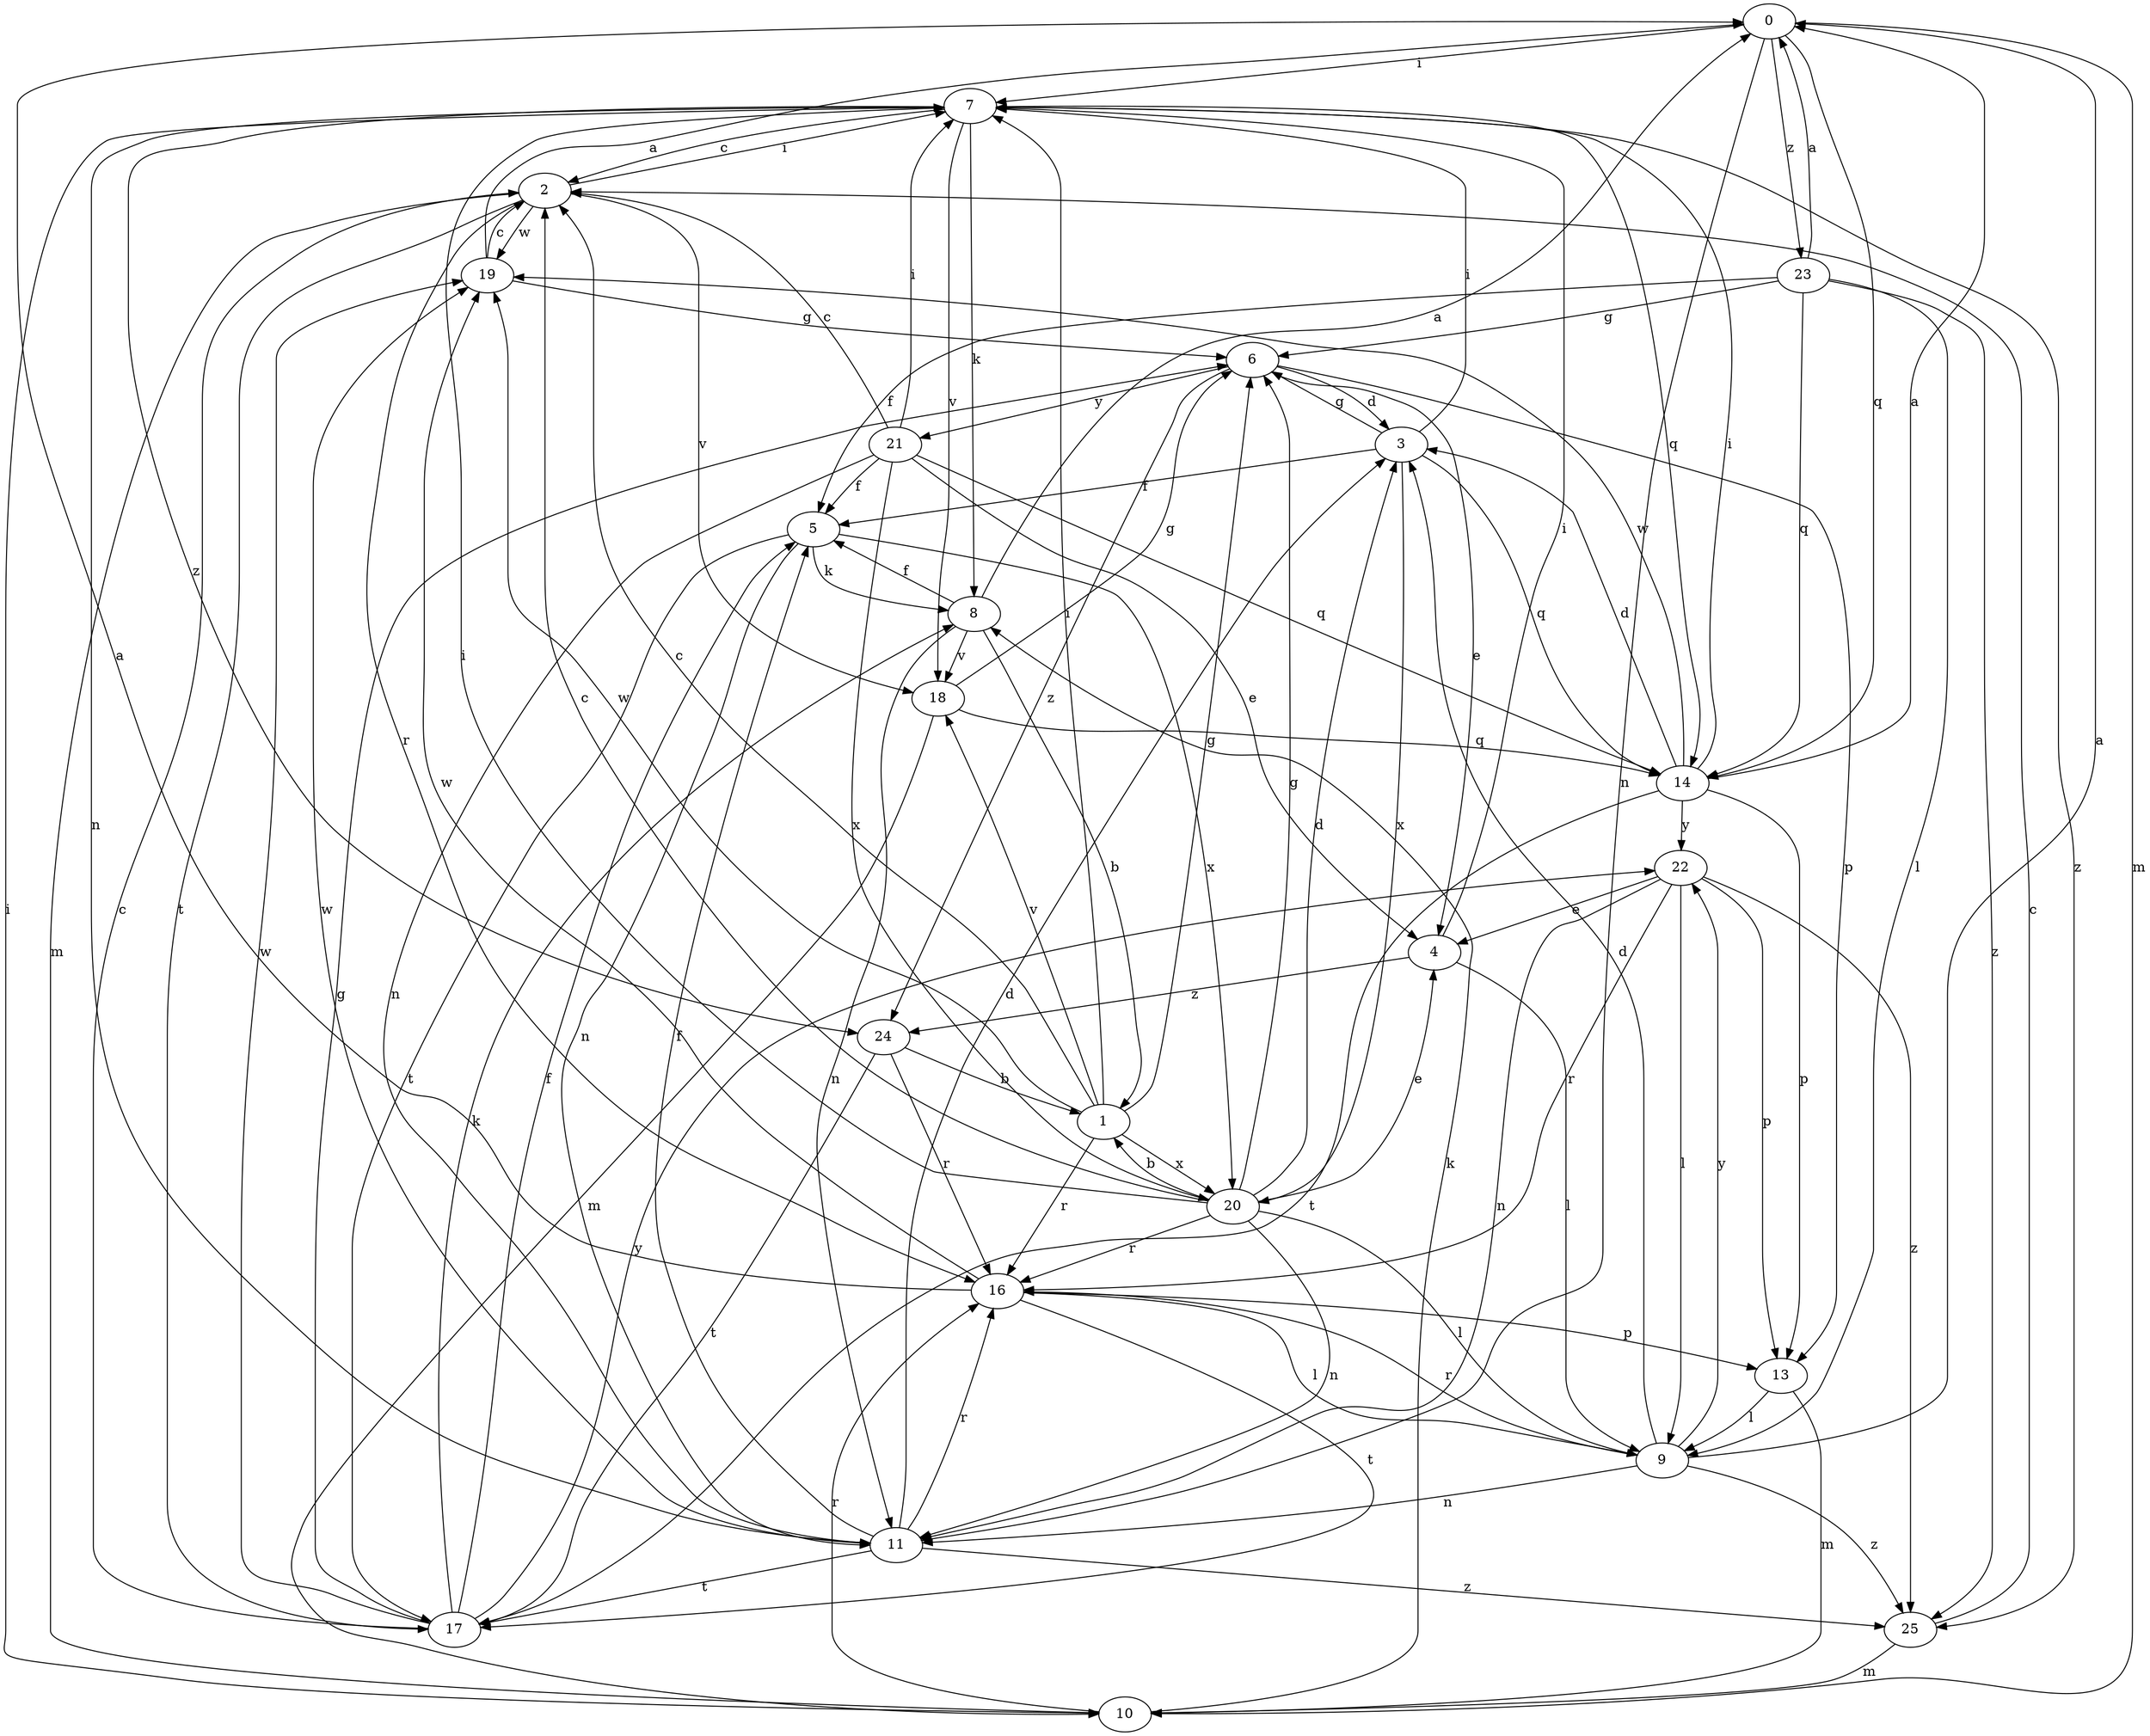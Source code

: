 strict digraph  {
0;
1;
2;
3;
4;
5;
6;
7;
8;
9;
10;
11;
13;
14;
16;
17;
18;
19;
20;
21;
22;
23;
24;
25;
0 -> 7  [label=i];
0 -> 10  [label=m];
0 -> 11  [label=n];
0 -> 14  [label=q];
0 -> 23  [label=z];
1 -> 2  [label=c];
1 -> 6  [label=g];
1 -> 7  [label=i];
1 -> 16  [label=r];
1 -> 18  [label=v];
1 -> 19  [label=w];
1 -> 20  [label=x];
2 -> 7  [label=i];
2 -> 10  [label=m];
2 -> 16  [label=r];
2 -> 17  [label=t];
2 -> 18  [label=v];
2 -> 19  [label=w];
3 -> 5  [label=f];
3 -> 6  [label=g];
3 -> 7  [label=i];
3 -> 14  [label=q];
3 -> 20  [label=x];
4 -> 7  [label=i];
4 -> 9  [label=l];
4 -> 24  [label=z];
5 -> 8  [label=k];
5 -> 11  [label=n];
5 -> 17  [label=t];
5 -> 20  [label=x];
6 -> 3  [label=d];
6 -> 4  [label=e];
6 -> 13  [label=p];
6 -> 21  [label=y];
6 -> 24  [label=z];
7 -> 2  [label=c];
7 -> 8  [label=k];
7 -> 11  [label=n];
7 -> 14  [label=q];
7 -> 18  [label=v];
7 -> 24  [label=z];
7 -> 25  [label=z];
8 -> 0  [label=a];
8 -> 1  [label=b];
8 -> 5  [label=f];
8 -> 11  [label=n];
8 -> 18  [label=v];
9 -> 0  [label=a];
9 -> 3  [label=d];
9 -> 11  [label=n];
9 -> 16  [label=r];
9 -> 22  [label=y];
9 -> 25  [label=z];
10 -> 7  [label=i];
10 -> 8  [label=k];
10 -> 16  [label=r];
11 -> 3  [label=d];
11 -> 5  [label=f];
11 -> 16  [label=r];
11 -> 17  [label=t];
11 -> 19  [label=w];
11 -> 25  [label=z];
13 -> 9  [label=l];
13 -> 10  [label=m];
14 -> 0  [label=a];
14 -> 3  [label=d];
14 -> 7  [label=i];
14 -> 13  [label=p];
14 -> 17  [label=t];
14 -> 19  [label=w];
14 -> 22  [label=y];
16 -> 0  [label=a];
16 -> 9  [label=l];
16 -> 13  [label=p];
16 -> 17  [label=t];
16 -> 19  [label=w];
17 -> 2  [label=c];
17 -> 5  [label=f];
17 -> 6  [label=g];
17 -> 8  [label=k];
17 -> 19  [label=w];
17 -> 22  [label=y];
18 -> 6  [label=g];
18 -> 10  [label=m];
18 -> 14  [label=q];
19 -> 0  [label=a];
19 -> 2  [label=c];
19 -> 6  [label=g];
20 -> 1  [label=b];
20 -> 2  [label=c];
20 -> 3  [label=d];
20 -> 4  [label=e];
20 -> 6  [label=g];
20 -> 7  [label=i];
20 -> 9  [label=l];
20 -> 11  [label=n];
20 -> 16  [label=r];
21 -> 2  [label=c];
21 -> 4  [label=e];
21 -> 5  [label=f];
21 -> 7  [label=i];
21 -> 11  [label=n];
21 -> 14  [label=q];
21 -> 20  [label=x];
22 -> 4  [label=e];
22 -> 9  [label=l];
22 -> 11  [label=n];
22 -> 13  [label=p];
22 -> 16  [label=r];
22 -> 25  [label=z];
23 -> 0  [label=a];
23 -> 5  [label=f];
23 -> 6  [label=g];
23 -> 9  [label=l];
23 -> 14  [label=q];
23 -> 25  [label=z];
24 -> 1  [label=b];
24 -> 16  [label=r];
24 -> 17  [label=t];
25 -> 2  [label=c];
25 -> 10  [label=m];
}
